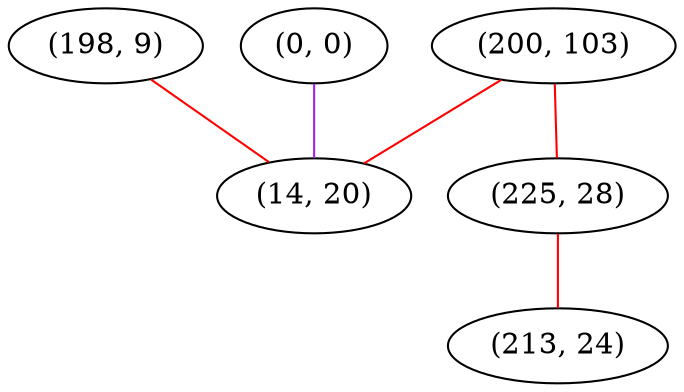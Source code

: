 graph "" {
"(198, 9)";
"(0, 0)";
"(200, 103)";
"(225, 28)";
"(14, 20)";
"(213, 24)";
"(198, 9)" -- "(14, 20)"  [color=red, key=0, weight=1];
"(0, 0)" -- "(14, 20)"  [color=purple, key=0, weight=4];
"(200, 103)" -- "(14, 20)"  [color=red, key=0, weight=1];
"(200, 103)" -- "(225, 28)"  [color=red, key=0, weight=1];
"(225, 28)" -- "(213, 24)"  [color=red, key=0, weight=1];
}
